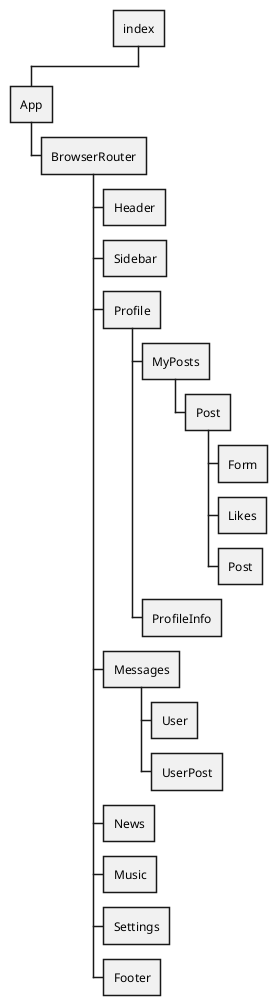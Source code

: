 @startwbs
* index
** App
*** BrowserRouter

**** Header

**** Sidebar

**** Profile
***** MyPosts
****** Post
******* Form
******* Likes
******* Post
***** ProfileInfo


**** Messages
***** User
***** UserPost

**** News

**** Music

**** Settings

**** Footer



@endwbs